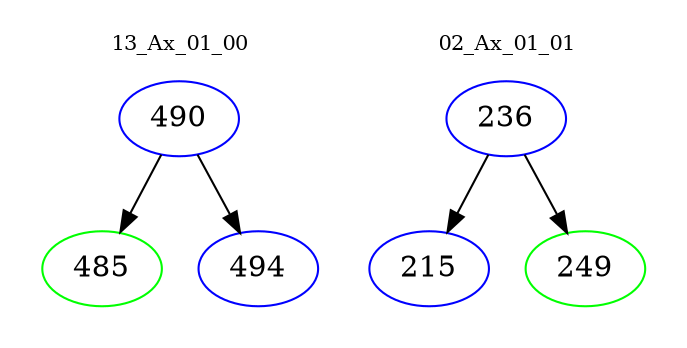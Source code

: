digraph{
subgraph cluster_0 {
color = white
label = "13_Ax_01_00";
fontsize=10;
T0_490 [label="490", color="blue"]
T0_490 -> T0_485 [color="black"]
T0_485 [label="485", color="green"]
T0_490 -> T0_494 [color="black"]
T0_494 [label="494", color="blue"]
}
subgraph cluster_1 {
color = white
label = "02_Ax_01_01";
fontsize=10;
T1_236 [label="236", color="blue"]
T1_236 -> T1_215 [color="black"]
T1_215 [label="215", color="blue"]
T1_236 -> T1_249 [color="black"]
T1_249 [label="249", color="green"]
}
}
